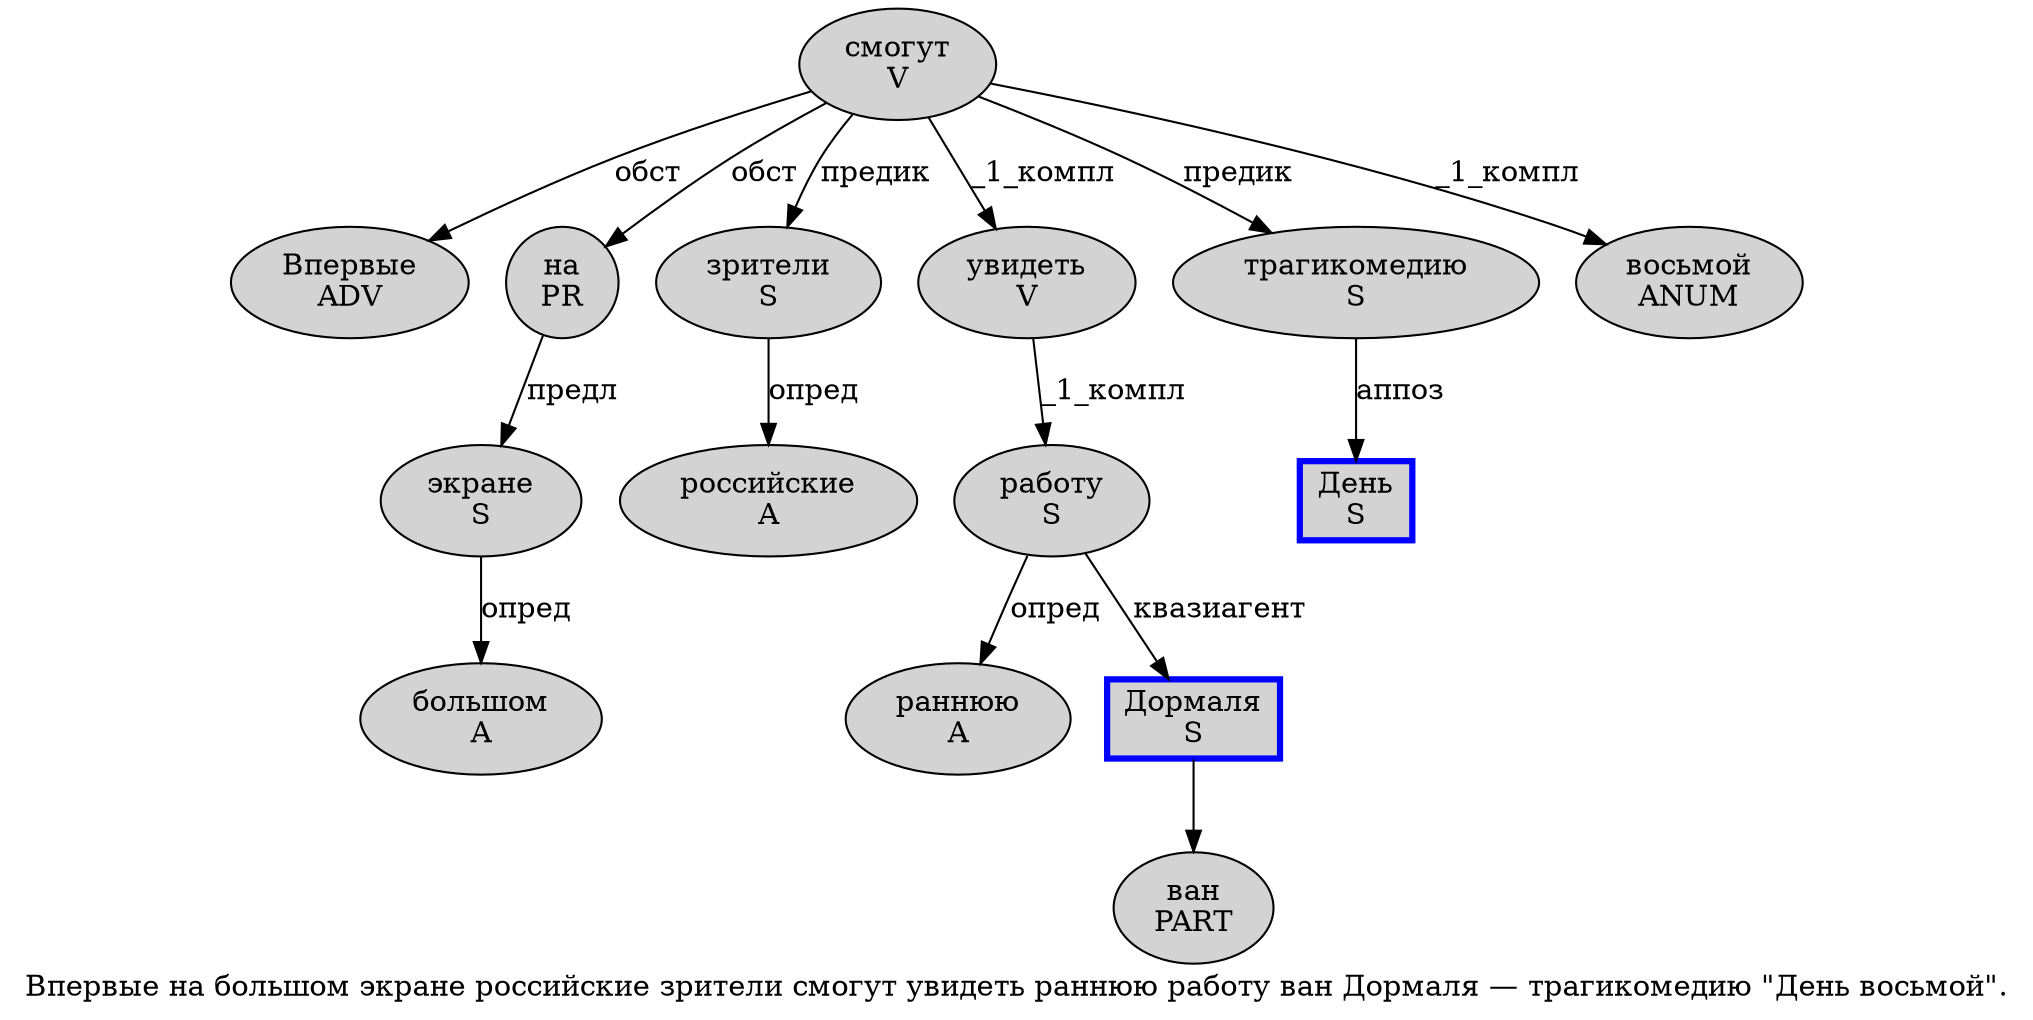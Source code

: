 digraph SENTENCE_283 {
	graph [label="Впервые на большом экране российские зрители смогут увидеть раннюю работу ван Дормаля — трагикомедию \"День восьмой\"."]
	node [style=filled]
		0 [label="Впервые
ADV" color="" fillcolor=lightgray penwidth=1 shape=ellipse]
		1 [label="на
PR" color="" fillcolor=lightgray penwidth=1 shape=ellipse]
		2 [label="большом
A" color="" fillcolor=lightgray penwidth=1 shape=ellipse]
		3 [label="экране
S" color="" fillcolor=lightgray penwidth=1 shape=ellipse]
		4 [label="российские
A" color="" fillcolor=lightgray penwidth=1 shape=ellipse]
		5 [label="зрители
S" color="" fillcolor=lightgray penwidth=1 shape=ellipse]
		6 [label="смогут
V" color="" fillcolor=lightgray penwidth=1 shape=ellipse]
		7 [label="увидеть
V" color="" fillcolor=lightgray penwidth=1 shape=ellipse]
		8 [label="раннюю
A" color="" fillcolor=lightgray penwidth=1 shape=ellipse]
		9 [label="работу
S" color="" fillcolor=lightgray penwidth=1 shape=ellipse]
		10 [label="ван
PART" color="" fillcolor=lightgray penwidth=1 shape=ellipse]
		11 [label="Дормаля
S" color=blue fillcolor=lightgray penwidth=3 shape=box]
		13 [label="трагикомедию
S" color="" fillcolor=lightgray penwidth=1 shape=ellipse]
		15 [label="День
S" color=blue fillcolor=lightgray penwidth=3 shape=box]
		16 [label="восьмой
ANUM" color="" fillcolor=lightgray penwidth=1 shape=ellipse]
			5 -> 4 [label="опред"]
			13 -> 15 [label="аппоз"]
			3 -> 2 [label="опред"]
			11 -> 10
			9 -> 8 [label="опред"]
			9 -> 11 [label="квазиагент"]
			6 -> 0 [label="обст"]
			6 -> 1 [label="обст"]
			6 -> 5 [label="предик"]
			6 -> 7 [label="_1_компл"]
			6 -> 13 [label="предик"]
			6 -> 16 [label="_1_компл"]
			7 -> 9 [label="_1_компл"]
			1 -> 3 [label="предл"]
}